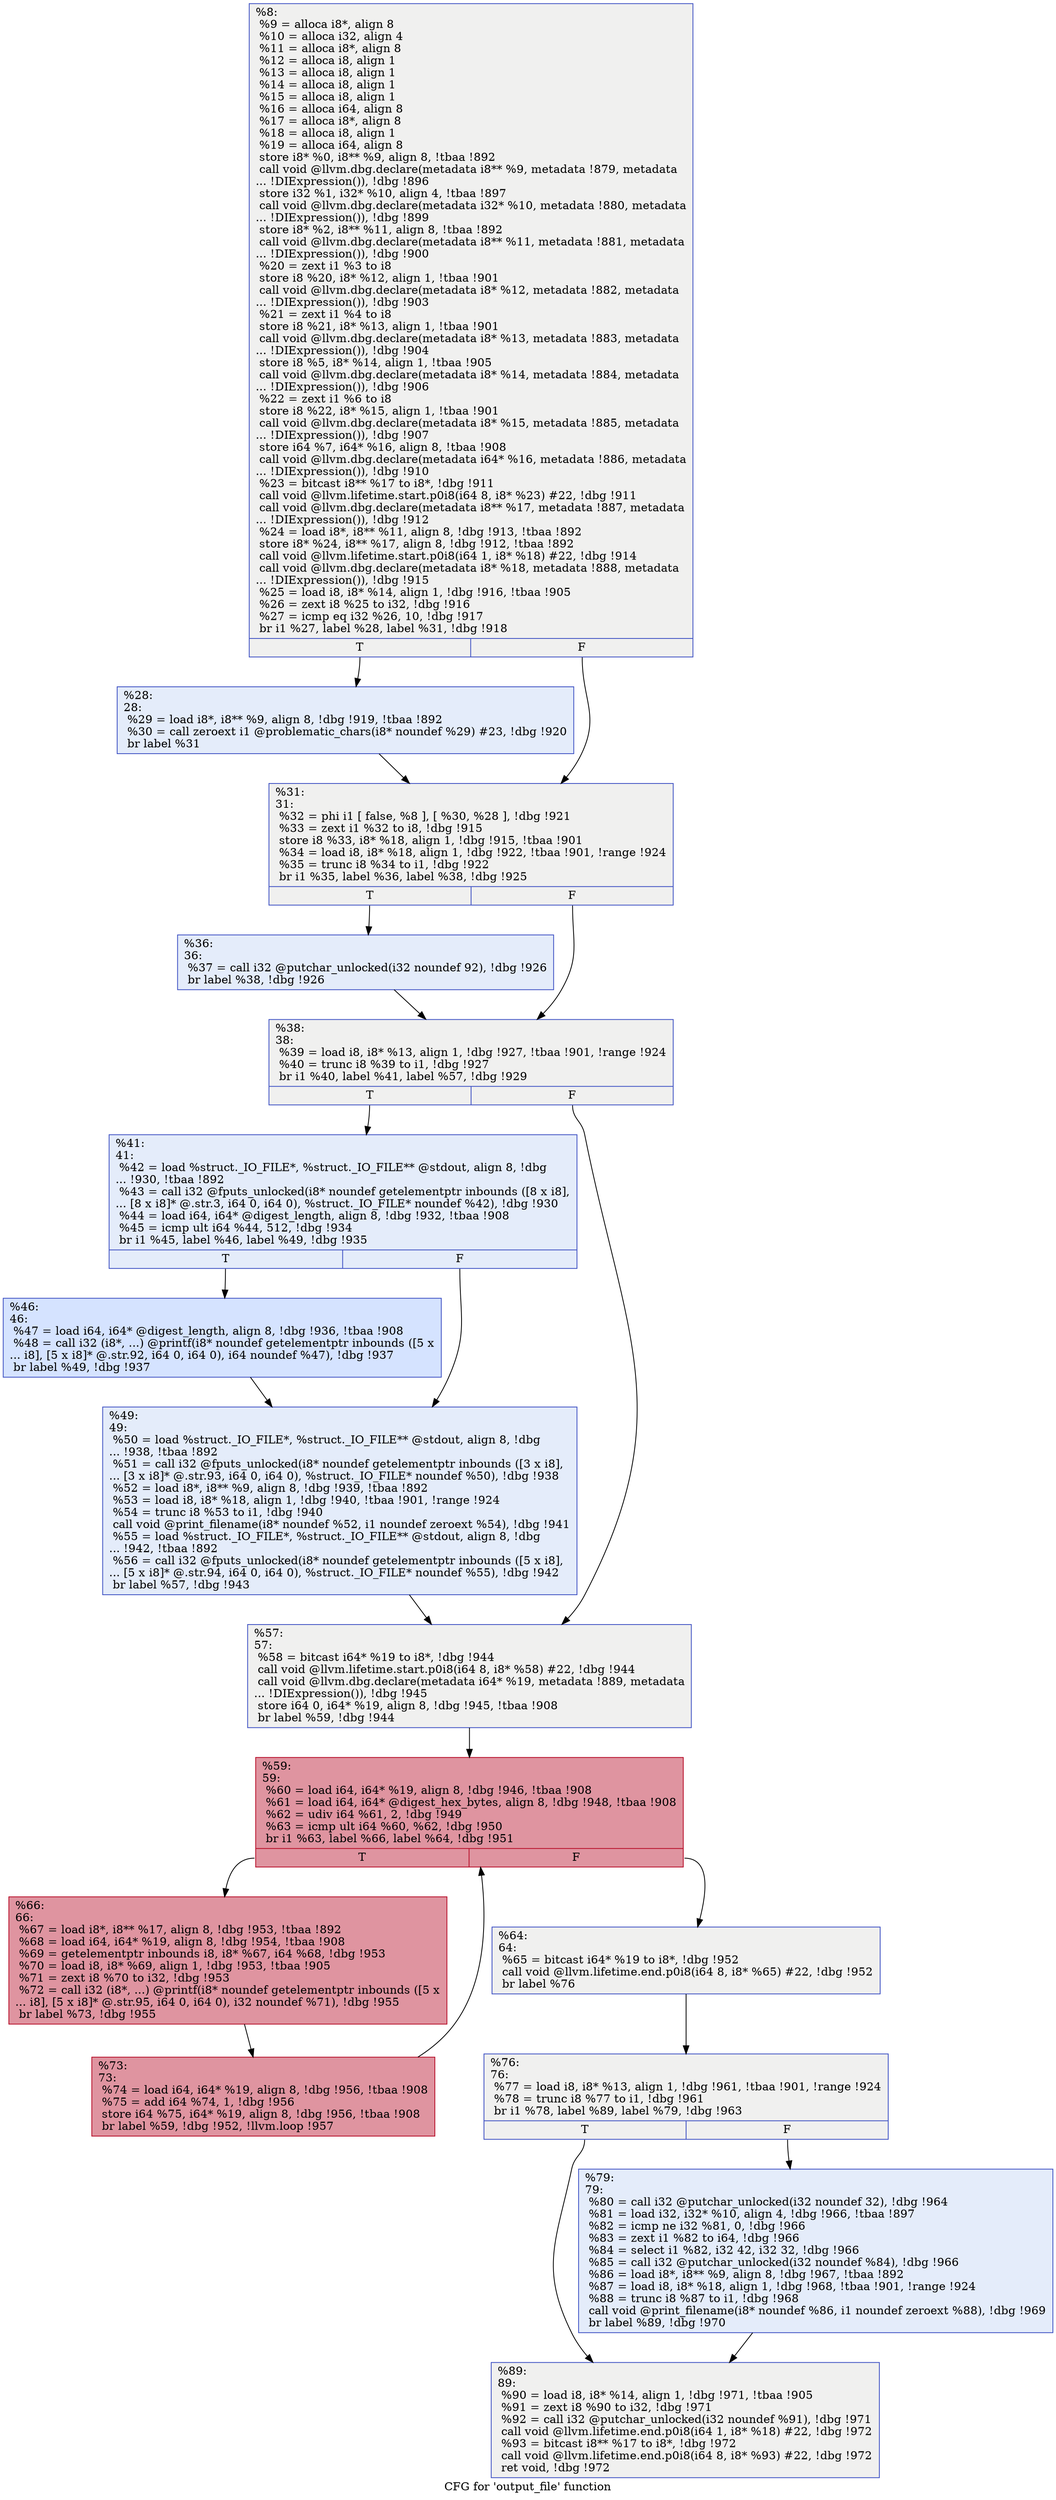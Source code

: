 digraph "CFG for 'output_file' function" {
	label="CFG for 'output_file' function";

	Node0x123d600 [shape=record,color="#3d50c3ff", style=filled, fillcolor="#dedcdb70",label="{%8:\l  %9 = alloca i8*, align 8\l  %10 = alloca i32, align 4\l  %11 = alloca i8*, align 8\l  %12 = alloca i8, align 1\l  %13 = alloca i8, align 1\l  %14 = alloca i8, align 1\l  %15 = alloca i8, align 1\l  %16 = alloca i64, align 8\l  %17 = alloca i8*, align 8\l  %18 = alloca i8, align 1\l  %19 = alloca i64, align 8\l  store i8* %0, i8** %9, align 8, !tbaa !892\l  call void @llvm.dbg.declare(metadata i8** %9, metadata !879, metadata\l... !DIExpression()), !dbg !896\l  store i32 %1, i32* %10, align 4, !tbaa !897\l  call void @llvm.dbg.declare(metadata i32* %10, metadata !880, metadata\l... !DIExpression()), !dbg !899\l  store i8* %2, i8** %11, align 8, !tbaa !892\l  call void @llvm.dbg.declare(metadata i8** %11, metadata !881, metadata\l... !DIExpression()), !dbg !900\l  %20 = zext i1 %3 to i8\l  store i8 %20, i8* %12, align 1, !tbaa !901\l  call void @llvm.dbg.declare(metadata i8* %12, metadata !882, metadata\l... !DIExpression()), !dbg !903\l  %21 = zext i1 %4 to i8\l  store i8 %21, i8* %13, align 1, !tbaa !901\l  call void @llvm.dbg.declare(metadata i8* %13, metadata !883, metadata\l... !DIExpression()), !dbg !904\l  store i8 %5, i8* %14, align 1, !tbaa !905\l  call void @llvm.dbg.declare(metadata i8* %14, metadata !884, metadata\l... !DIExpression()), !dbg !906\l  %22 = zext i1 %6 to i8\l  store i8 %22, i8* %15, align 1, !tbaa !901\l  call void @llvm.dbg.declare(metadata i8* %15, metadata !885, metadata\l... !DIExpression()), !dbg !907\l  store i64 %7, i64* %16, align 8, !tbaa !908\l  call void @llvm.dbg.declare(metadata i64* %16, metadata !886, metadata\l... !DIExpression()), !dbg !910\l  %23 = bitcast i8** %17 to i8*, !dbg !911\l  call void @llvm.lifetime.start.p0i8(i64 8, i8* %23) #22, !dbg !911\l  call void @llvm.dbg.declare(metadata i8** %17, metadata !887, metadata\l... !DIExpression()), !dbg !912\l  %24 = load i8*, i8** %11, align 8, !dbg !913, !tbaa !892\l  store i8* %24, i8** %17, align 8, !dbg !912, !tbaa !892\l  call void @llvm.lifetime.start.p0i8(i64 1, i8* %18) #22, !dbg !914\l  call void @llvm.dbg.declare(metadata i8* %18, metadata !888, metadata\l... !DIExpression()), !dbg !915\l  %25 = load i8, i8* %14, align 1, !dbg !916, !tbaa !905\l  %26 = zext i8 %25 to i32, !dbg !916\l  %27 = icmp eq i32 %26, 10, !dbg !917\l  br i1 %27, label %28, label %31, !dbg !918\l|{<s0>T|<s1>F}}"];
	Node0x123d600:s0 -> Node0x120f650;
	Node0x123d600:s1 -> Node0x120f6a0;
	Node0x120f650 [shape=record,color="#3d50c3ff", style=filled, fillcolor="#c1d4f470",label="{%28:\l28:                                               \l  %29 = load i8*, i8** %9, align 8, !dbg !919, !tbaa !892\l  %30 = call zeroext i1 @problematic_chars(i8* noundef %29) #23, !dbg !920\l  br label %31\l}"];
	Node0x120f650 -> Node0x120f6a0;
	Node0x120f6a0 [shape=record,color="#3d50c3ff", style=filled, fillcolor="#dedcdb70",label="{%31:\l31:                                               \l  %32 = phi i1 [ false, %8 ], [ %30, %28 ], !dbg !921\l  %33 = zext i1 %32 to i8, !dbg !915\l  store i8 %33, i8* %18, align 1, !dbg !915, !tbaa !901\l  %34 = load i8, i8* %18, align 1, !dbg !922, !tbaa !901, !range !924\l  %35 = trunc i8 %34 to i1, !dbg !922\l  br i1 %35, label %36, label %38, !dbg !925\l|{<s0>T|<s1>F}}"];
	Node0x120f6a0:s0 -> Node0x120f6f0;
	Node0x120f6a0:s1 -> Node0x120f740;
	Node0x120f6f0 [shape=record,color="#3d50c3ff", style=filled, fillcolor="#c1d4f470",label="{%36:\l36:                                               \l  %37 = call i32 @putchar_unlocked(i32 noundef 92), !dbg !926\l  br label %38, !dbg !926\l}"];
	Node0x120f6f0 -> Node0x120f740;
	Node0x120f740 [shape=record,color="#3d50c3ff", style=filled, fillcolor="#dedcdb70",label="{%38:\l38:                                               \l  %39 = load i8, i8* %13, align 1, !dbg !927, !tbaa !901, !range !924\l  %40 = trunc i8 %39 to i1, !dbg !927\l  br i1 %40, label %41, label %57, !dbg !929\l|{<s0>T|<s1>F}}"];
	Node0x120f740:s0 -> Node0x120f790;
	Node0x120f740:s1 -> Node0x120f880;
	Node0x120f790 [shape=record,color="#3d50c3ff", style=filled, fillcolor="#c1d4f470",label="{%41:\l41:                                               \l  %42 = load %struct._IO_FILE*, %struct._IO_FILE** @stdout, align 8, !dbg\l... !930, !tbaa !892\l  %43 = call i32 @fputs_unlocked(i8* noundef getelementptr inbounds ([8 x i8],\l... [8 x i8]* @.str.3, i64 0, i64 0), %struct._IO_FILE* noundef %42), !dbg !930\l  %44 = load i64, i64* @digest_length, align 8, !dbg !932, !tbaa !908\l  %45 = icmp ult i64 %44, 512, !dbg !934\l  br i1 %45, label %46, label %49, !dbg !935\l|{<s0>T|<s1>F}}"];
	Node0x120f790:s0 -> Node0x120f7e0;
	Node0x120f790:s1 -> Node0x120f830;
	Node0x120f7e0 [shape=record,color="#3d50c3ff", style=filled, fillcolor="#a1c0ff70",label="{%46:\l46:                                               \l  %47 = load i64, i64* @digest_length, align 8, !dbg !936, !tbaa !908\l  %48 = call i32 (i8*, ...) @printf(i8* noundef getelementptr inbounds ([5 x\l... i8], [5 x i8]* @.str.92, i64 0, i64 0), i64 noundef %47), !dbg !937\l  br label %49, !dbg !937\l}"];
	Node0x120f7e0 -> Node0x120f830;
	Node0x120f830 [shape=record,color="#3d50c3ff", style=filled, fillcolor="#c1d4f470",label="{%49:\l49:                                               \l  %50 = load %struct._IO_FILE*, %struct._IO_FILE** @stdout, align 8, !dbg\l... !938, !tbaa !892\l  %51 = call i32 @fputs_unlocked(i8* noundef getelementptr inbounds ([3 x i8],\l... [3 x i8]* @.str.93, i64 0, i64 0), %struct._IO_FILE* noundef %50), !dbg !938\l  %52 = load i8*, i8** %9, align 8, !dbg !939, !tbaa !892\l  %53 = load i8, i8* %18, align 1, !dbg !940, !tbaa !901, !range !924\l  %54 = trunc i8 %53 to i1, !dbg !940\l  call void @print_filename(i8* noundef %52, i1 noundef zeroext %54), !dbg !941\l  %55 = load %struct._IO_FILE*, %struct._IO_FILE** @stdout, align 8, !dbg\l... !942, !tbaa !892\l  %56 = call i32 @fputs_unlocked(i8* noundef getelementptr inbounds ([5 x i8],\l... [5 x i8]* @.str.94, i64 0, i64 0), %struct._IO_FILE* noundef %55), !dbg !942\l  br label %57, !dbg !943\l}"];
	Node0x120f830 -> Node0x120f880;
	Node0x120f880 [shape=record,color="#3d50c3ff", style=filled, fillcolor="#dedcdb70",label="{%57:\l57:                                               \l  %58 = bitcast i64* %19 to i8*, !dbg !944\l  call void @llvm.lifetime.start.p0i8(i64 8, i8* %58) #22, !dbg !944\l  call void @llvm.dbg.declare(metadata i64* %19, metadata !889, metadata\l... !DIExpression()), !dbg !945\l  store i64 0, i64* %19, align 8, !dbg !945, !tbaa !908\l  br label %59, !dbg !944\l}"];
	Node0x120f880 -> Node0x120f8d0;
	Node0x120f8d0 [shape=record,color="#b70d28ff", style=filled, fillcolor="#b70d2870",label="{%59:\l59:                                               \l  %60 = load i64, i64* %19, align 8, !dbg !946, !tbaa !908\l  %61 = load i64, i64* @digest_hex_bytes, align 8, !dbg !948, !tbaa !908\l  %62 = udiv i64 %61, 2, !dbg !949\l  %63 = icmp ult i64 %60, %62, !dbg !950\l  br i1 %63, label %66, label %64, !dbg !951\l|{<s0>T|<s1>F}}"];
	Node0x120f8d0:s0 -> Node0x120f970;
	Node0x120f8d0:s1 -> Node0x120f920;
	Node0x120f920 [shape=record,color="#3d50c3ff", style=filled, fillcolor="#dedcdb70",label="{%64:\l64:                                               \l  %65 = bitcast i64* %19 to i8*, !dbg !952\l  call void @llvm.lifetime.end.p0i8(i64 8, i8* %65) #22, !dbg !952\l  br label %76\l}"];
	Node0x120f920 -> Node0x120fa10;
	Node0x120f970 [shape=record,color="#b70d28ff", style=filled, fillcolor="#b70d2870",label="{%66:\l66:                                               \l  %67 = load i8*, i8** %17, align 8, !dbg !953, !tbaa !892\l  %68 = load i64, i64* %19, align 8, !dbg !954, !tbaa !908\l  %69 = getelementptr inbounds i8, i8* %67, i64 %68, !dbg !953\l  %70 = load i8, i8* %69, align 1, !dbg !953, !tbaa !905\l  %71 = zext i8 %70 to i32, !dbg !953\l  %72 = call i32 (i8*, ...) @printf(i8* noundef getelementptr inbounds ([5 x\l... i8], [5 x i8]* @.str.95, i64 0, i64 0), i32 noundef %71), !dbg !955\l  br label %73, !dbg !955\l}"];
	Node0x120f970 -> Node0x120f9c0;
	Node0x120f9c0 [shape=record,color="#b70d28ff", style=filled, fillcolor="#b70d2870",label="{%73:\l73:                                               \l  %74 = load i64, i64* %19, align 8, !dbg !956, !tbaa !908\l  %75 = add i64 %74, 1, !dbg !956\l  store i64 %75, i64* %19, align 8, !dbg !956, !tbaa !908\l  br label %59, !dbg !952, !llvm.loop !957\l}"];
	Node0x120f9c0 -> Node0x120f8d0;
	Node0x120fa10 [shape=record,color="#3d50c3ff", style=filled, fillcolor="#dedcdb70",label="{%76:\l76:                                               \l  %77 = load i8, i8* %13, align 1, !dbg !961, !tbaa !901, !range !924\l  %78 = trunc i8 %77 to i1, !dbg !961\l  br i1 %78, label %89, label %79, !dbg !963\l|{<s0>T|<s1>F}}"];
	Node0x120fa10:s0 -> Node0x120fab0;
	Node0x120fa10:s1 -> Node0x120fa60;
	Node0x120fa60 [shape=record,color="#3d50c3ff", style=filled, fillcolor="#c1d4f470",label="{%79:\l79:                                               \l  %80 = call i32 @putchar_unlocked(i32 noundef 32), !dbg !964\l  %81 = load i32, i32* %10, align 4, !dbg !966, !tbaa !897\l  %82 = icmp ne i32 %81, 0, !dbg !966\l  %83 = zext i1 %82 to i64, !dbg !966\l  %84 = select i1 %82, i32 42, i32 32, !dbg !966\l  %85 = call i32 @putchar_unlocked(i32 noundef %84), !dbg !966\l  %86 = load i8*, i8** %9, align 8, !dbg !967, !tbaa !892\l  %87 = load i8, i8* %18, align 1, !dbg !968, !tbaa !901, !range !924\l  %88 = trunc i8 %87 to i1, !dbg !968\l  call void @print_filename(i8* noundef %86, i1 noundef zeroext %88), !dbg !969\l  br label %89, !dbg !970\l}"];
	Node0x120fa60 -> Node0x120fab0;
	Node0x120fab0 [shape=record,color="#3d50c3ff", style=filled, fillcolor="#dedcdb70",label="{%89:\l89:                                               \l  %90 = load i8, i8* %14, align 1, !dbg !971, !tbaa !905\l  %91 = zext i8 %90 to i32, !dbg !971\l  %92 = call i32 @putchar_unlocked(i32 noundef %91), !dbg !971\l  call void @llvm.lifetime.end.p0i8(i64 1, i8* %18) #22, !dbg !972\l  %93 = bitcast i8** %17 to i8*, !dbg !972\l  call void @llvm.lifetime.end.p0i8(i64 8, i8* %93) #22, !dbg !972\l  ret void, !dbg !972\l}"];
}

